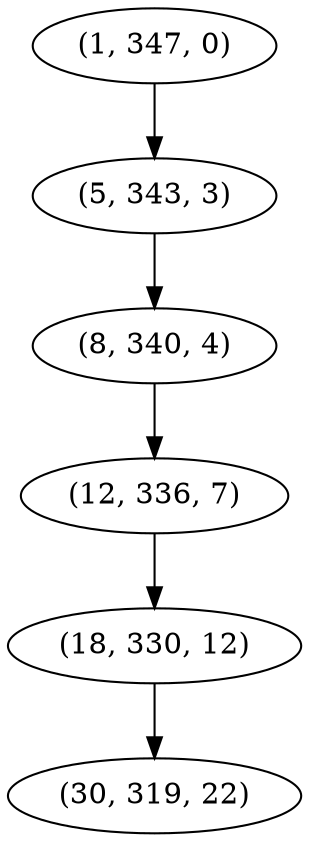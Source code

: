 digraph tree {
    "(1, 347, 0)";
    "(5, 343, 3)";
    "(8, 340, 4)";
    "(12, 336, 7)";
    "(18, 330, 12)";
    "(30, 319, 22)";
    "(1, 347, 0)" -> "(5, 343, 3)";
    "(5, 343, 3)" -> "(8, 340, 4)";
    "(8, 340, 4)" -> "(12, 336, 7)";
    "(12, 336, 7)" -> "(18, 330, 12)";
    "(18, 330, 12)" -> "(30, 319, 22)";
}
